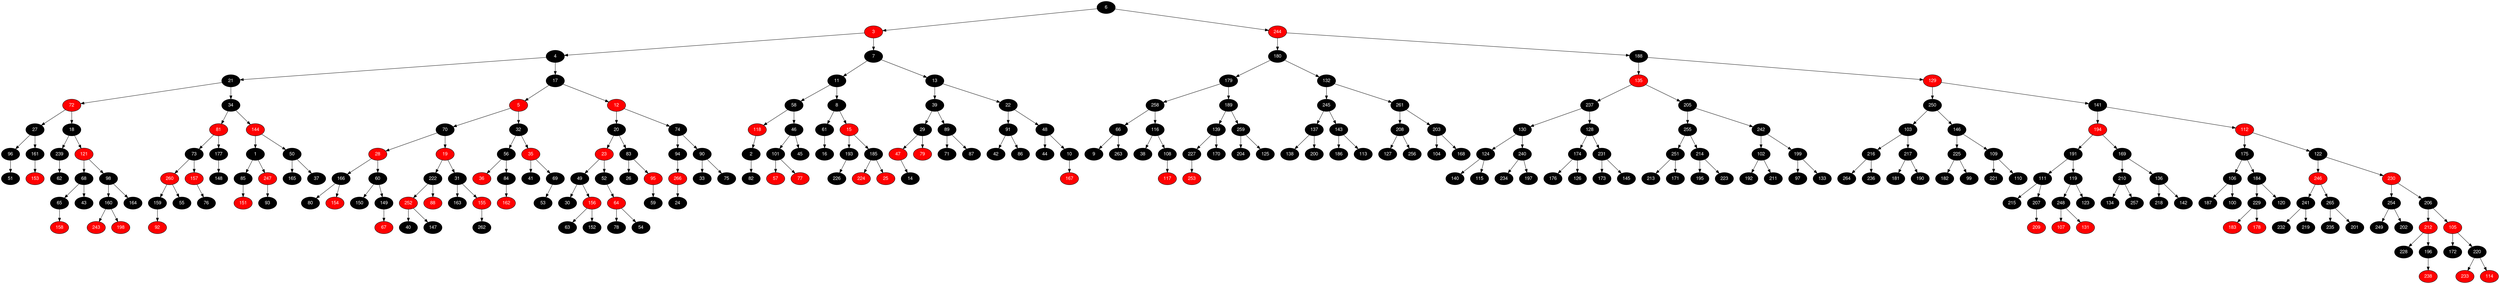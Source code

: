 digraph RB_Teste {
	node [fontname="Helvetica,Arial,sans-serif" style="filled"]
	edge [fontname="Helvetica,Arial,sans-serif" color="black"]

	{
		node [fillcolor=" black" fontcolor=" white"] 6 
		node [fillcolor=" red" fontcolor=" white"] 3 
		node [fillcolor=" black" fontcolor=" white"] 4 
		node [fillcolor=" black" fontcolor=" white"] 21 
		node [fillcolor=" red" fontcolor=" white"] 72 
		node [fillcolor=" black" fontcolor=" white"] 27 
		node [fillcolor=" black" fontcolor=" white"] 96 
		node [fillcolor=" black" fontcolor=" white"] 51 
		node [fillcolor=" black" fontcolor=" white"] 161 
		node [fillcolor=" red" fontcolor=" white"] 153 
		node [fillcolor=" black" fontcolor=" white"] 18 
		node [fillcolor=" black" fontcolor=" white"] 239 
		node [fillcolor=" black" fontcolor=" white"] 62 
		node [fillcolor=" red" fontcolor=" white"] 121 
		node [fillcolor=" black" fontcolor=" white"] 68 
		node [fillcolor=" black" fontcolor=" white"] 65 
		node [fillcolor=" red" fontcolor=" white"] 158 
		node [fillcolor=" black" fontcolor=" white"] 43 
		node [fillcolor=" black" fontcolor=" white"] 98 
		node [fillcolor=" black" fontcolor=" white"] 160 
		node [fillcolor=" red" fontcolor=" white"] 243 
		node [fillcolor=" red" fontcolor=" white"] 198 
		node [fillcolor=" black" fontcolor=" white"] 164 
		node [fillcolor=" black" fontcolor=" white"] 34 
		node [fillcolor=" red" fontcolor=" white"] 81 
		node [fillcolor=" black" fontcolor=" white"] 73 
		node [fillcolor=" red" fontcolor=" white"] 260 
		node [fillcolor=" black" fontcolor=" white"] 159 
		node [fillcolor=" red" fontcolor=" white"] 92 
		node [fillcolor=" black" fontcolor=" white"] 55 
		node [fillcolor=" red" fontcolor=" white"] 157 
		node [fillcolor=" black" fontcolor=" white"] 76 
		node [fillcolor=" black" fontcolor=" white"] 177 
		node [fillcolor=" black" fontcolor=" white"] 148 
		node [fillcolor=" red" fontcolor=" white"] 144 
		node [fillcolor=" black" fontcolor=" white"] 1 
		node [fillcolor=" black" fontcolor=" white"] 85 
		node [fillcolor=" red" fontcolor=" white"] 151 
		node [fillcolor=" red" fontcolor=" white"] 247 
		node [fillcolor=" black" fontcolor=" white"] 93 
		node [fillcolor=" black" fontcolor=" white"] 50 
		node [fillcolor=" black" fontcolor=" white"] 165 
		node [fillcolor=" black" fontcolor=" white"] 37 
		node [fillcolor=" black" fontcolor=" white"] 17 
		node [fillcolor=" red" fontcolor=" white"] 5 
		node [fillcolor=" black" fontcolor=" white"] 70 
		node [fillcolor=" red" fontcolor=" white"] 28 
		node [fillcolor=" black" fontcolor=" white"] 166 
		node [fillcolor=" black" fontcolor=" white"] 80 
		node [fillcolor=" red" fontcolor=" white"] 154 
		node [fillcolor=" black" fontcolor=" white"] 60 
		node [fillcolor=" black" fontcolor=" white"] 150 
		node [fillcolor=" black" fontcolor=" white"] 149 
		node [fillcolor=" red" fontcolor=" white"] 67 
		node [fillcolor=" red" fontcolor=" white"] 19 
		node [fillcolor=" black" fontcolor=" white"] 222 
		node [fillcolor=" red" fontcolor=" white"] 252 
		node [fillcolor=" black" fontcolor=" white"] 40 
		node [fillcolor=" black" fontcolor=" white"] 147 
		node [fillcolor=" red" fontcolor=" white"] 88 
		node [fillcolor=" black" fontcolor=" white"] 31 
		node [fillcolor=" black" fontcolor=" white"] 163 
		node [fillcolor=" red" fontcolor=" white"] 155 
		node [fillcolor=" black" fontcolor=" white"] 262 
		node [fillcolor=" black" fontcolor=" white"] 32 
		node [fillcolor=" black" fontcolor=" white"] 56 
		node [fillcolor=" red" fontcolor=" white"] 36 
		node [fillcolor=" black" fontcolor=" white"] 84 
		node [fillcolor=" red" fontcolor=" white"] 162 
		node [fillcolor=" red" fontcolor=" white"] 35 
		node [fillcolor=" black" fontcolor=" white"] 41 
		node [fillcolor=" black" fontcolor=" white"] 69 
		node [fillcolor=" black" fontcolor=" white"] 53 
		node [fillcolor=" red" fontcolor=" white"] 12 
		node [fillcolor=" black" fontcolor=" white"] 20 
		node [fillcolor=" red" fontcolor=" white"] 23 
		node [fillcolor=" black" fontcolor=" white"] 49 
		node [fillcolor=" black" fontcolor=" white"] 30 
		node [fillcolor=" red" fontcolor=" white"] 156 
		node [fillcolor=" black" fontcolor=" white"] 63 
		node [fillcolor=" black" fontcolor=" white"] 152 
		node [fillcolor=" black" fontcolor=" white"] 52 
		node [fillcolor=" red" fontcolor=" white"] 64 
		node [fillcolor=" black" fontcolor=" white"] 78 
		node [fillcolor=" black" fontcolor=" white"] 54 
		node [fillcolor=" black" fontcolor=" white"] 83 
		node [fillcolor=" black" fontcolor=" white"] 26 
		node [fillcolor=" red" fontcolor=" white"] 95 
		node [fillcolor=" black" fontcolor=" white"] 59 
		node [fillcolor=" black" fontcolor=" white"] 74 
		node [fillcolor=" black" fontcolor=" white"] 94 
		node [fillcolor=" red" fontcolor=" white"] 266 
		node [fillcolor=" black" fontcolor=" white"] 24 
		node [fillcolor=" black" fontcolor=" white"] 90 
		node [fillcolor=" black" fontcolor=" white"] 33 
		node [fillcolor=" black" fontcolor=" white"] 75 
		node [fillcolor=" black" fontcolor=" white"] 7 
		node [fillcolor=" black" fontcolor=" white"] 11 
		node [fillcolor=" black" fontcolor=" white"] 58 
		node [fillcolor=" red" fontcolor=" white"] 118 
		node [fillcolor=" black" fontcolor=" white"] 2 
		node [fillcolor=" black" fontcolor=" white"] 82 
		node [fillcolor=" black" fontcolor=" white"] 46 
		node [fillcolor=" black" fontcolor=" white"] 101 
		node [fillcolor=" red" fontcolor=" white"] 57 
		node [fillcolor=" red" fontcolor=" white"] 77 
		node [fillcolor=" black" fontcolor=" white"] 45 
		node [fillcolor=" black" fontcolor=" white"] 8 
		node [fillcolor=" black" fontcolor=" white"] 61 
		node [fillcolor=" black" fontcolor=" white"] 16 
		node [fillcolor=" red" fontcolor=" white"] 15 
		node [fillcolor=" black" fontcolor=" white"] 193 
		node [fillcolor=" black" fontcolor=" white"] 226 
		node [fillcolor=" black" fontcolor=" white"] 185 
		node [fillcolor=" red" fontcolor=" white"] 224 
		node [fillcolor=" red" fontcolor=" white"] 25 
		node [fillcolor=" black" fontcolor=" white"] 13 
		node [fillcolor=" black" fontcolor=" white"] 39 
		node [fillcolor=" black" fontcolor=" white"] 29 
		node [fillcolor=" red" fontcolor=" white"] 47 
		node [fillcolor=" black" fontcolor=" white"] 14 
		node [fillcolor=" red" fontcolor=" white"] 79 
		node [fillcolor=" black" fontcolor=" white"] 89 
		node [fillcolor=" black" fontcolor=" white"] 71 
		node [fillcolor=" black" fontcolor=" white"] 87 
		node [fillcolor=" black" fontcolor=" white"] 22 
		node [fillcolor=" black" fontcolor=" white"] 91 
		node [fillcolor=" black" fontcolor=" white"] 42 
		node [fillcolor=" black" fontcolor=" white"] 86 
		node [fillcolor=" black" fontcolor=" white"] 48 
		node [fillcolor=" black" fontcolor=" white"] 44 
		node [fillcolor=" black" fontcolor=" white"] 10 
		node [fillcolor=" red" fontcolor=" white"] 167 
		node [fillcolor=" red" fontcolor=" white"] 244 
		node [fillcolor=" black" fontcolor=" white"] 180 
		node [fillcolor=" black" fontcolor=" white"] 179 
		node [fillcolor=" black" fontcolor=" white"] 258 
		node [fillcolor=" black" fontcolor=" white"] 66 
		node [fillcolor=" black" fontcolor=" white"] 9 
		node [fillcolor=" black" fontcolor=" white"] 263 
		node [fillcolor=" black" fontcolor=" white"] 116 
		node [fillcolor=" black" fontcolor=" white"] 38 
		node [fillcolor=" black" fontcolor=" white"] 108 
		node [fillcolor=" red" fontcolor=" white"] 117 
		node [fillcolor=" black" fontcolor=" white"] 189 
		node [fillcolor=" black" fontcolor=" white"] 139 
		node [fillcolor=" black" fontcolor=" white"] 227 
		node [fillcolor=" red" fontcolor=" white"] 253 
		node [fillcolor=" black" fontcolor=" white"] 170 
		node [fillcolor=" black" fontcolor=" white"] 259 
		node [fillcolor=" black" fontcolor=" white"] 204 
		node [fillcolor=" black" fontcolor=" white"] 125 
		node [fillcolor=" black" fontcolor=" white"] 132 
		node [fillcolor=" black" fontcolor=" white"] 245 
		node [fillcolor=" black" fontcolor=" white"] 137 
		node [fillcolor=" black" fontcolor=" white"] 138 
		node [fillcolor=" black" fontcolor=" white"] 200 
		node [fillcolor=" black" fontcolor=" white"] 143 
		node [fillcolor=" black" fontcolor=" white"] 186 
		node [fillcolor=" black" fontcolor=" white"] 113 
		node [fillcolor=" black" fontcolor=" white"] 261 
		node [fillcolor=" black" fontcolor=" white"] 208 
		node [fillcolor=" black" fontcolor=" white"] 127 
		node [fillcolor=" black" fontcolor=" white"] 256 
		node [fillcolor=" black" fontcolor=" white"] 203 
		node [fillcolor=" black" fontcolor=" white"] 104 
		node [fillcolor=" black" fontcolor=" white"] 168 
		node [fillcolor=" black" fontcolor=" white"] 188 
		node [fillcolor=" red" fontcolor=" white"] 135 
		node [fillcolor=" black" fontcolor=" white"] 237 
		node [fillcolor=" black" fontcolor=" white"] 130 
		node [fillcolor=" black" fontcolor=" white"] 124 
		node [fillcolor=" black" fontcolor=" white"] 140 
		node [fillcolor=" black" fontcolor=" white"] 115 
		node [fillcolor=" black" fontcolor=" white"] 240 
		node [fillcolor=" black" fontcolor=" white"] 234 
		node [fillcolor=" black" fontcolor=" white"] 197 
		node [fillcolor=" black" fontcolor=" white"] 128 
		node [fillcolor=" black" fontcolor=" white"] 174 
		node [fillcolor=" black" fontcolor=" white"] 176 
		node [fillcolor=" black" fontcolor=" white"] 126 
		node [fillcolor=" black" fontcolor=" white"] 231 
		node [fillcolor=" black" fontcolor=" white"] 173 
		node [fillcolor=" black" fontcolor=" white"] 145 
		node [fillcolor=" black" fontcolor=" white"] 205 
		node [fillcolor=" black" fontcolor=" white"] 255 
		node [fillcolor=" black" fontcolor=" white"] 251 
		node [fillcolor=" black" fontcolor=" white"] 213 
		node [fillcolor=" black" fontcolor=" white"] 171 
		node [fillcolor=" black" fontcolor=" white"] 214 
		node [fillcolor=" black" fontcolor=" white"] 195 
		node [fillcolor=" black" fontcolor=" white"] 223 
		node [fillcolor=" black" fontcolor=" white"] 242 
		node [fillcolor=" black" fontcolor=" white"] 102 
		node [fillcolor=" black" fontcolor=" white"] 192 
		node [fillcolor=" black" fontcolor=" white"] 211 
		node [fillcolor=" black" fontcolor=" white"] 199 
		node [fillcolor=" black" fontcolor=" white"] 97 
		node [fillcolor=" black" fontcolor=" white"] 133 
		node [fillcolor=" red" fontcolor=" white"] 129 
		node [fillcolor=" black" fontcolor=" white"] 250 
		node [fillcolor=" black" fontcolor=" white"] 103 
		node [fillcolor=" black" fontcolor=" white"] 216 
		node [fillcolor=" black" fontcolor=" white"] 264 
		node [fillcolor=" black" fontcolor=" white"] 236 
		node [fillcolor=" black" fontcolor=" white"] 217 
		node [fillcolor=" black" fontcolor=" white"] 181 
		node [fillcolor=" black" fontcolor=" white"] 190 
		node [fillcolor=" black" fontcolor=" white"] 146 
		node [fillcolor=" black" fontcolor=" white"] 225 
		node [fillcolor=" black" fontcolor=" white"] 182 
		node [fillcolor=" black" fontcolor=" white"] 99 
		node [fillcolor=" black" fontcolor=" white"] 109 
		node [fillcolor=" black" fontcolor=" white"] 221 
		node [fillcolor=" black" fontcolor=" white"] 110 
		node [fillcolor=" black" fontcolor=" white"] 141 
		node [fillcolor=" red" fontcolor=" white"] 194 
		node [fillcolor=" black" fontcolor=" white"] 191 
		node [fillcolor=" black" fontcolor=" white"] 111 
		node [fillcolor=" black" fontcolor=" white"] 215 
		node [fillcolor=" black" fontcolor=" white"] 207 
		node [fillcolor=" red" fontcolor=" white"] 209 
		node [fillcolor=" black" fontcolor=" white"] 119 
		node [fillcolor=" black" fontcolor=" white"] 248 
		node [fillcolor=" red" fontcolor=" white"] 107 
		node [fillcolor=" red" fontcolor=" white"] 131 
		node [fillcolor=" black" fontcolor=" white"] 123 
		node [fillcolor=" black" fontcolor=" white"] 169 
		node [fillcolor=" black" fontcolor=" white"] 210 
		node [fillcolor=" black" fontcolor=" white"] 134 
		node [fillcolor=" black" fontcolor=" white"] 257 
		node [fillcolor=" black" fontcolor=" white"] 136 
		node [fillcolor=" black" fontcolor=" white"] 218 
		node [fillcolor=" black" fontcolor=" white"] 142 
		node [fillcolor=" red" fontcolor=" white"] 112 
		node [fillcolor=" black" fontcolor=" white"] 175 
		node [fillcolor=" black" fontcolor=" white"] 106 
		node [fillcolor=" black" fontcolor=" white"] 187 
		node [fillcolor=" black" fontcolor=" white"] 100 
		node [fillcolor=" black" fontcolor=" white"] 184 
		node [fillcolor=" black" fontcolor=" white"] 229 
		node [fillcolor=" red" fontcolor=" white"] 183 
		node [fillcolor=" red" fontcolor=" white"] 178 
		node [fillcolor=" black" fontcolor=" white"] 120 
		node [fillcolor=" black" fontcolor=" white"] 122 
		node [fillcolor=" red" fontcolor=" white"] 246 
		node [fillcolor=" black" fontcolor=" white"] 241 
		node [fillcolor=" black" fontcolor=" white"] 232 
		node [fillcolor=" black" fontcolor=" white"] 219 
		node [fillcolor=" black" fontcolor=" white"] 265 
		node [fillcolor=" black" fontcolor=" white"] 235 
		node [fillcolor=" black" fontcolor=" white"] 201 
		node [fillcolor=" red" fontcolor=" white"] 230 
		node [fillcolor=" black" fontcolor=" white"] 254 
		node [fillcolor=" black" fontcolor=" white"] 249 
		node [fillcolor=" black" fontcolor=" white"] 202 
		node [fillcolor=" black" fontcolor=" white"] 206 
		node [fillcolor=" red" fontcolor=" white"] 212 
		node [fillcolor=" black" fontcolor=" white"] 228 
		node [fillcolor=" black" fontcolor=" white"] 196 
		node [fillcolor=" red" fontcolor=" white"] 238 
		node [fillcolor=" red" fontcolor=" white"] 105 
		node [fillcolor=" black" fontcolor=" white"] 172 
		node [fillcolor=" black" fontcolor=" white"] 220 
		node [fillcolor=" red" fontcolor=" white"] 233 
		node [fillcolor=" red" fontcolor=" white"] 114 
	}

	6 -> 3 
	6 -> 244 
	3 -> 4 
	3 -> 7 
	4 -> 21 
	4 -> 17 
	21 -> 72 
	21 -> 34 
	72 -> 27 
	72 -> 18 
	27 -> 96 
	27 -> 161 
	96 -> 51 
	161 -> 153 
	18 -> 239 
	18 -> 121 
	239 -> 62 
	121 -> 68 
	121 -> 98 
	68 -> 65 
	68 -> 43 
	65 -> 158 
	98 -> 160 
	98 -> 164 
	160 -> 243 
	160 -> 198 
	34 -> 81 
	34 -> 144 
	81 -> 73 
	81 -> 177 
	73 -> 260 
	73 -> 157 
	260 -> 159 
	260 -> 55 
	159 -> 92 
	157 -> 76 
	177 -> 148 
	144 -> 1 
	144 -> 50 
	1 -> 85 
	1 -> 247 
	85 -> 151 
	247 -> 93 
	50 -> 165 
	50 -> 37 
	17 -> 5 
	17 -> 12 
	5 -> 70 
	5 -> 32 
	70 -> 28 
	70 -> 19 
	28 -> 166 
	28 -> 60 
	166 -> 80 
	166 -> 154 
	60 -> 150 
	60 -> 149 
	149 -> 67 
	19 -> 222 
	19 -> 31 
	222 -> 252 
	222 -> 88 
	252 -> 40 
	252 -> 147 
	31 -> 163 
	31 -> 155 
	155 -> 262 
	32 -> 56 
	32 -> 35 
	56 -> 36 
	56 -> 84 
	84 -> 162 
	35 -> 41 
	35 -> 69 
	69 -> 53 
	12 -> 20 
	12 -> 74 
	20 -> 23 
	20 -> 83 
	23 -> 49 
	23 -> 52 
	49 -> 30 
	49 -> 156 
	156 -> 63 
	156 -> 152 
	52 -> 64 
	64 -> 78 
	64 -> 54 
	83 -> 26 
	83 -> 95 
	95 -> 59 
	74 -> 94 
	74 -> 90 
	94 -> 266 
	266 -> 24 
	90 -> 33 
	90 -> 75 
	7 -> 11 
	7 -> 13 
	11 -> 58 
	11 -> 8 
	58 -> 118 
	58 -> 46 
	118 -> 2 
	2 -> 82 
	46 -> 101 
	46 -> 45 
	101 -> 57 
	101 -> 77 
	8 -> 61 
	8 -> 15 
	61 -> 16 
	15 -> 193 
	15 -> 185 
	193 -> 226 
	185 -> 224 
	185 -> 25 
	13 -> 39 
	13 -> 22 
	39 -> 29 
	39 -> 89 
	29 -> 47 
	29 -> 79 
	47 -> 14 
	89 -> 71 
	89 -> 87 
	22 -> 91 
	22 -> 48 
	91 -> 42 
	91 -> 86 
	48 -> 44 
	48 -> 10 
	10 -> 167 
	244 -> 180 
	244 -> 188 
	180 -> 179 
	180 -> 132 
	179 -> 258 
	179 -> 189 
	258 -> 66 
	258 -> 116 
	66 -> 9 
	66 -> 263 
	116 -> 38 
	116 -> 108 
	108 -> 117 
	189 -> 139 
	189 -> 259 
	139 -> 227 
	139 -> 170 
	227 -> 253 
	259 -> 204 
	259 -> 125 
	132 -> 245 
	132 -> 261 
	245 -> 137 
	245 -> 143 
	137 -> 138 
	137 -> 200 
	143 -> 186 
	143 -> 113 
	261 -> 208 
	261 -> 203 
	208 -> 127 
	208 -> 256 
	203 -> 104 
	203 -> 168 
	188 -> 135 
	188 -> 129 
	135 -> 237 
	135 -> 205 
	237 -> 130 
	237 -> 128 
	130 -> 124 
	130 -> 240 
	124 -> 140 
	124 -> 115 
	240 -> 234 
	240 -> 197 
	128 -> 174 
	128 -> 231 
	174 -> 176 
	174 -> 126 
	231 -> 173 
	231 -> 145 
	205 -> 255 
	205 -> 242 
	255 -> 251 
	255 -> 214 
	251 -> 213 
	251 -> 171 
	214 -> 195 
	214 -> 223 
	242 -> 102 
	242 -> 199 
	102 -> 192 
	102 -> 211 
	199 -> 97 
	199 -> 133 
	129 -> 250 
	129 -> 141 
	250 -> 103 
	250 -> 146 
	103 -> 216 
	103 -> 217 
	216 -> 264 
	216 -> 236 
	217 -> 181 
	217 -> 190 
	146 -> 225 
	146 -> 109 
	225 -> 182 
	225 -> 99 
	109 -> 221 
	109 -> 110 
	141 -> 194 
	141 -> 112 
	194 -> 191 
	194 -> 169 
	191 -> 111 
	191 -> 119 
	111 -> 215 
	111 -> 207 
	207 -> 209 
	119 -> 248 
	119 -> 123 
	248 -> 107 
	248 -> 131 
	169 -> 210 
	169 -> 136 
	210 -> 134 
	210 -> 257 
	136 -> 218 
	136 -> 142 
	112 -> 175 
	112 -> 122 
	175 -> 106 
	175 -> 184 
	106 -> 187 
	106 -> 100 
	184 -> 229 
	184 -> 120 
	229 -> 183 
	229 -> 178 
	122 -> 246 
	122 -> 230 
	246 -> 241 
	246 -> 265 
	241 -> 232 
	241 -> 219 
	265 -> 235 
	265 -> 201 
	230 -> 254 
	230 -> 206 
	254 -> 249 
	254 -> 202 
	206 -> 212 
	206 -> 105 
	212 -> 228 
	212 -> 196 
	196 -> 238 
	105 -> 172 
	105 -> 220 
	220 -> 233 
	220 -> 114 
}
